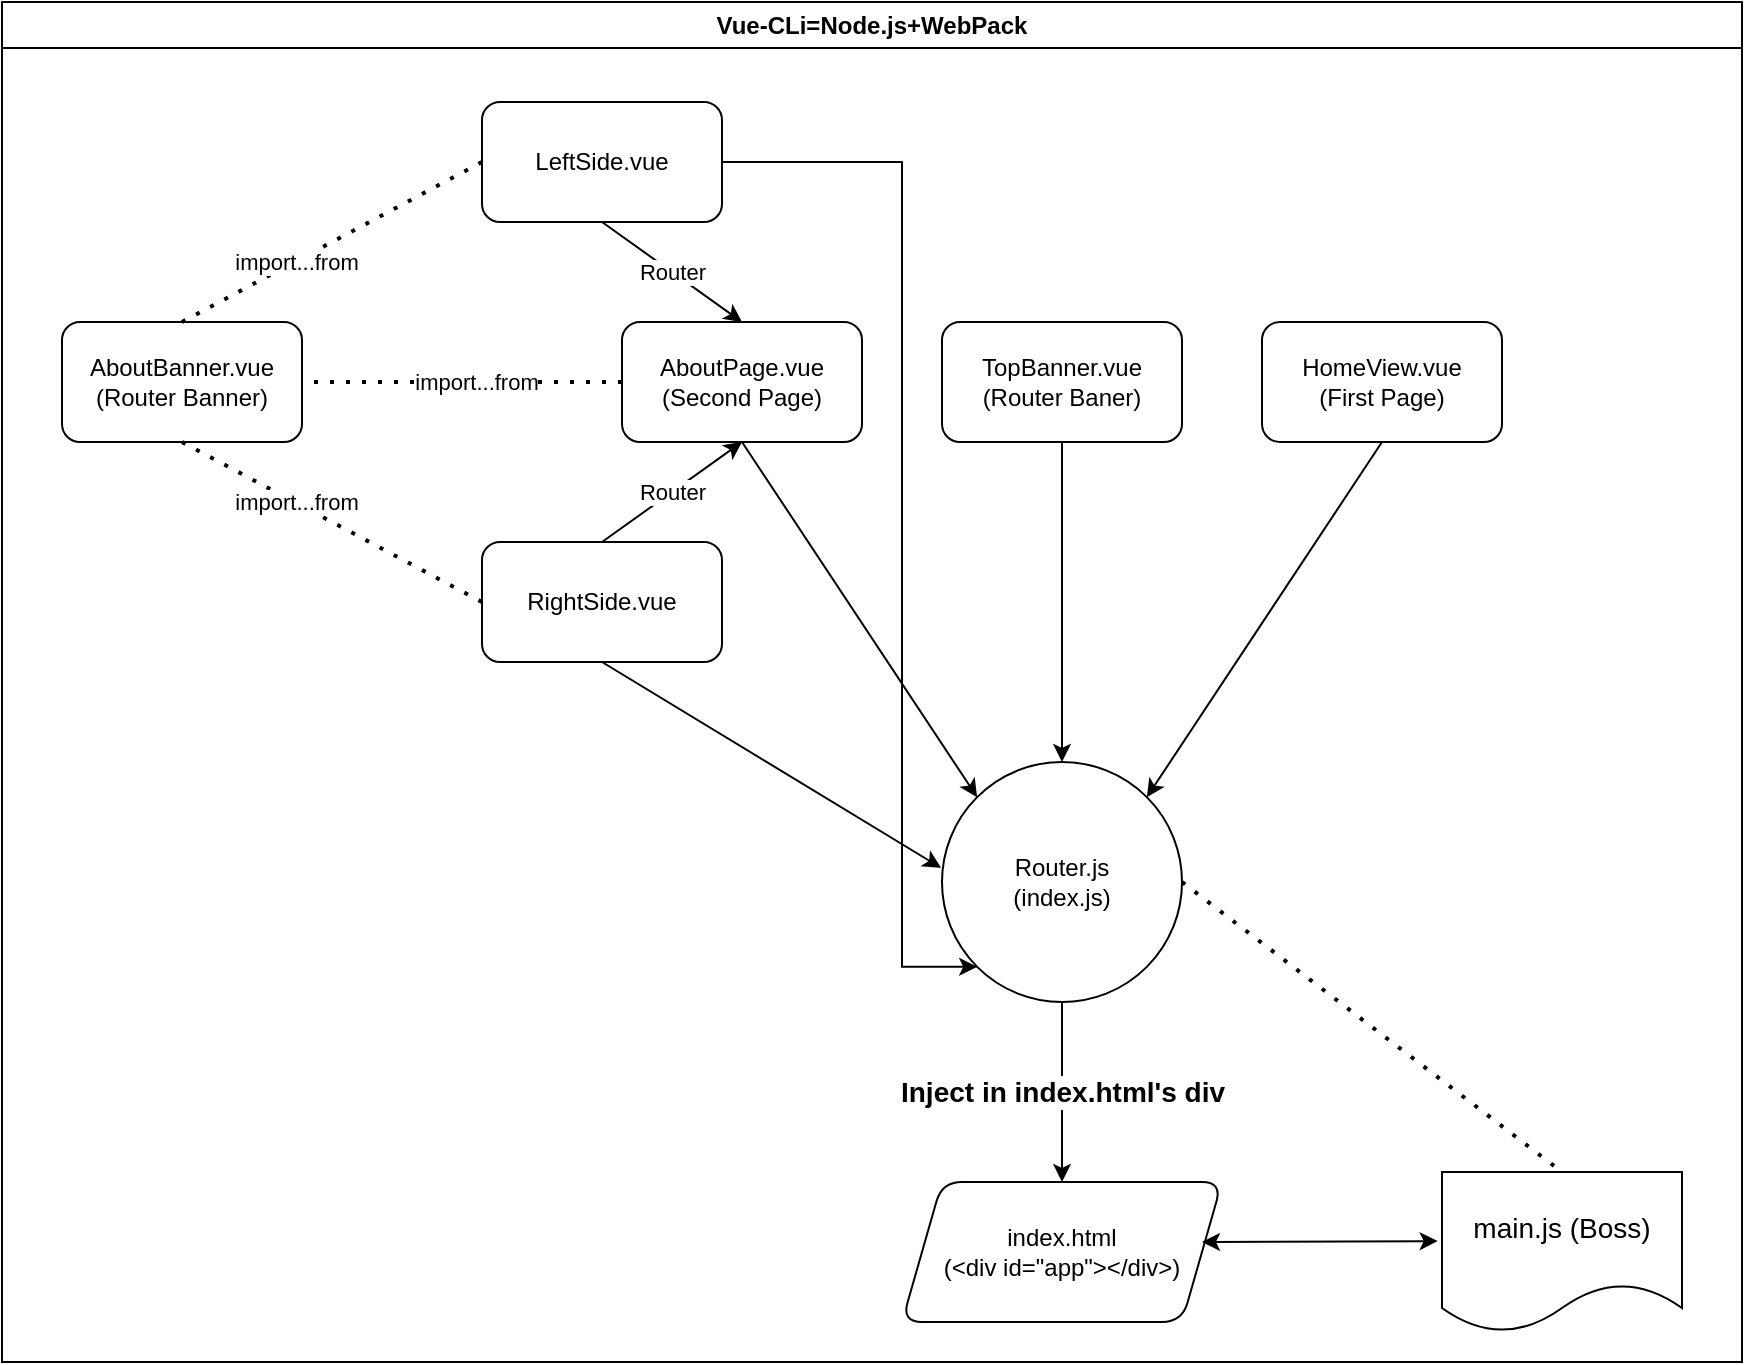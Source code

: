 <mxfile version="24.2.5" type="device">
  <diagram id="gupzscTKQYmE7RzXdGh2" name="第 1 页">
    <mxGraphModel dx="2555" dy="1858" grid="1" gridSize="10" guides="1" tooltips="1" connect="1" arrows="1" fold="1" page="1" pageScale="1" pageWidth="3300" pageHeight="4681" math="0" shadow="0">
      <root>
        <mxCell id="0" />
        <mxCell id="1" parent="0" />
        <mxCell id="3" value="AboutPage.vue&lt;div&gt;(Second Page)&lt;/div&gt;" style="rounded=1;whiteSpace=wrap;html=1;" parent="1" vertex="1">
          <mxGeometry x="790" y="450" width="120" height="60" as="geometry" />
        </mxCell>
        <mxCell id="5" value="TopBanner.vue&lt;div&gt;(Router Baner)&lt;br&gt;&lt;/div&gt;" style="rounded=1;whiteSpace=wrap;html=1;" parent="1" vertex="1">
          <mxGeometry x="950" y="450" width="120" height="60" as="geometry" />
        </mxCell>
        <mxCell id="12" value="Router.js&lt;br&gt;(index.js)" style="ellipse;whiteSpace=wrap;html=1;aspect=fixed;rounded=1;" parent="1" vertex="1">
          <mxGeometry x="950" y="670" width="120" height="120" as="geometry" />
        </mxCell>
        <mxCell id="13" value="index.html&lt;br&gt;(&amp;lt;div id=&quot;app&quot;&amp;gt;&amp;lt;/div&amp;gt;)" style="shape=parallelogram;perimeter=parallelogramPerimeter;whiteSpace=wrap;html=1;fixedSize=1;rounded=1;" parent="1" vertex="1">
          <mxGeometry x="930" y="880" width="160" height="70" as="geometry" />
        </mxCell>
        <mxCell id="14" value="" style="endArrow=classic;html=1;entryX=1;entryY=0;entryDx=0;entryDy=0;exitX=0.5;exitY=1;exitDx=0;exitDy=0;" parent="1" source="4" target="12" edge="1">
          <mxGeometry width="50" height="50" relative="1" as="geometry">
            <mxPoint x="1110" y="610" as="sourcePoint" />
            <mxPoint x="1160" y="560" as="targetPoint" />
          </mxGeometry>
        </mxCell>
        <mxCell id="15" value="" style="endArrow=classic;html=1;entryX=0.5;entryY=0;entryDx=0;entryDy=0;exitX=0.5;exitY=1;exitDx=0;exitDy=0;" parent="1" source="5" target="12" edge="1">
          <mxGeometry width="50" height="50" relative="1" as="geometry">
            <mxPoint x="970" y="630" as="sourcePoint" />
            <mxPoint x="1020" y="580" as="targetPoint" />
          </mxGeometry>
        </mxCell>
        <mxCell id="16" value="" style="endArrow=classic;html=1;exitX=0.5;exitY=1;exitDx=0;exitDy=0;entryX=0;entryY=0;entryDx=0;entryDy=0;" parent="1" source="3" target="12" edge="1">
          <mxGeometry width="50" height="50" relative="1" as="geometry">
            <mxPoint x="1110" y="680" as="sourcePoint" />
            <mxPoint x="1150" y="750" as="targetPoint" />
          </mxGeometry>
        </mxCell>
        <mxCell id="19" value="" style="endArrow=none;dashed=1;html=1;dashPattern=1 3;strokeWidth=2;exitX=1;exitY=0.5;exitDx=0;exitDy=0;entryX=0.5;entryY=0;entryDx=0;entryDy=0;" parent="1" source="12" edge="1" target="24">
          <mxGeometry width="50" height="50" relative="1" as="geometry">
            <mxPoint x="1060" y="750" as="sourcePoint" />
            <mxPoint x="1230" y="730" as="targetPoint" />
          </mxGeometry>
        </mxCell>
        <mxCell id="22" value="" style="endArrow=classic;html=1;exitX=0.5;exitY=1;exitDx=0;exitDy=0;entryX=0.5;entryY=0;entryDx=0;entryDy=0;" parent="1" source="12" target="13" edge="1">
          <mxGeometry relative="1" as="geometry">
            <mxPoint x="970" y="840" as="sourcePoint" />
            <mxPoint x="1070" y="840" as="targetPoint" />
          </mxGeometry>
        </mxCell>
        <mxCell id="23" value="&lt;font style=&quot;font-size: 14px;&quot;&gt;&lt;b&gt;Inject in index.html&#39;s div&lt;/b&gt;&lt;/font&gt;" style="edgeLabel;resizable=0;html=1;align=center;verticalAlign=middle;rounded=1;" parent="22" connectable="0" vertex="1">
          <mxGeometry relative="1" as="geometry" />
        </mxCell>
        <mxCell id="24" value="main.js (Boss)" style="shape=document;whiteSpace=wrap;html=1;boundedLbl=1;fontSize=14;rounded=1;" parent="1" vertex="1">
          <mxGeometry x="1200" y="875" width="120" height="80" as="geometry" />
        </mxCell>
        <mxCell id="hOZ_hyxgkWCZJ2gLWnIk-24" value="" style="endArrow=classic;startArrow=classic;html=1;rounded=0;entryX=-0.018;entryY=0.432;entryDx=0;entryDy=0;entryPerimeter=0;" edge="1" parent="1" target="24">
          <mxGeometry width="50" height="50" relative="1" as="geometry">
            <mxPoint x="1080" y="910" as="sourcePoint" />
            <mxPoint x="1130" y="860" as="targetPoint" />
          </mxGeometry>
        </mxCell>
        <mxCell id="hOZ_hyxgkWCZJ2gLWnIk-25" value="Vue-CLi=Node.js+WebPack" style="swimlane;whiteSpace=wrap;html=1;" vertex="1" parent="1">
          <mxGeometry x="480" y="290" width="870" height="680" as="geometry" />
        </mxCell>
        <mxCell id="4" value="HomeView.vue&lt;br&gt;(First Page)" style="rounded=1;whiteSpace=wrap;html=1;movable=1;resizable=1;rotatable=1;deletable=1;editable=1;connectable=1;" parent="1" vertex="1">
          <mxGeometry x="1110" y="450" width="120" height="60" as="geometry" />
        </mxCell>
        <mxCell id="hOZ_hyxgkWCZJ2gLWnIk-27" value="AboutBanner.vue&lt;div&gt;(Router Banner)&lt;/div&gt;" style="rounded=1;whiteSpace=wrap;html=1;" vertex="1" parent="1">
          <mxGeometry x="510" y="450" width="120" height="60" as="geometry" />
        </mxCell>
        <mxCell id="hOZ_hyxgkWCZJ2gLWnIk-28" value="" style="endArrow=none;dashed=1;html=1;dashPattern=1 3;strokeWidth=2;rounded=0;entryX=1;entryY=0.5;entryDx=0;entryDy=0;exitX=0;exitY=0.5;exitDx=0;exitDy=0;" edge="1" parent="1" source="3" target="hOZ_hyxgkWCZJ2gLWnIk-27">
          <mxGeometry width="50" height="50" relative="1" as="geometry">
            <mxPoint x="700" y="440" as="sourcePoint" />
            <mxPoint x="750" y="390" as="targetPoint" />
          </mxGeometry>
        </mxCell>
        <mxCell id="hOZ_hyxgkWCZJ2gLWnIk-49" style="edgeStyle=orthogonalEdgeStyle;rounded=0;orthogonalLoop=1;jettySize=auto;html=1;entryX=0;entryY=1;entryDx=0;entryDy=0;" edge="1" parent="1" source="hOZ_hyxgkWCZJ2gLWnIk-29" target="12">
          <mxGeometry relative="1" as="geometry">
            <Array as="points">
              <mxPoint x="930" y="370" />
              <mxPoint x="930" y="772" />
            </Array>
          </mxGeometry>
        </mxCell>
        <mxCell id="hOZ_hyxgkWCZJ2gLWnIk-29" value="LeftSide.vue" style="rounded=1;whiteSpace=wrap;html=1;" vertex="1" parent="1">
          <mxGeometry x="720" y="340" width="120" height="60" as="geometry" />
        </mxCell>
        <mxCell id="hOZ_hyxgkWCZJ2gLWnIk-30" value="RightSide.vue" style="rounded=1;whiteSpace=wrap;html=1;" vertex="1" parent="1">
          <mxGeometry x="720" y="560" width="120" height="60" as="geometry" />
        </mxCell>
        <mxCell id="hOZ_hyxgkWCZJ2gLWnIk-36" value="" style="endArrow=none;dashed=1;html=1;dashPattern=1 3;strokeWidth=2;rounded=0;entryX=0;entryY=0.5;entryDx=0;entryDy=0;exitX=0.5;exitY=0;exitDx=0;exitDy=0;" edge="1" parent="1" source="hOZ_hyxgkWCZJ2gLWnIk-27" target="hOZ_hyxgkWCZJ2gLWnIk-29">
          <mxGeometry width="50" height="50" relative="1" as="geometry">
            <mxPoint x="790" y="500" as="sourcePoint" />
            <mxPoint x="840" y="450" as="targetPoint" />
          </mxGeometry>
        </mxCell>
        <mxCell id="hOZ_hyxgkWCZJ2gLWnIk-37" value="" style="endArrow=none;dashed=1;html=1;dashPattern=1 3;strokeWidth=2;rounded=0;exitX=0.5;exitY=1;exitDx=0;exitDy=0;" edge="1" parent="1" source="hOZ_hyxgkWCZJ2gLWnIk-27">
          <mxGeometry width="50" height="50" relative="1" as="geometry">
            <mxPoint x="790" y="500" as="sourcePoint" />
            <mxPoint x="720" y="590" as="targetPoint" />
          </mxGeometry>
        </mxCell>
        <mxCell id="hOZ_hyxgkWCZJ2gLWnIk-38" value="" style="endArrow=classic;html=1;rounded=0;exitX=0.5;exitY=1;exitDx=0;exitDy=0;entryX=0.5;entryY=0;entryDx=0;entryDy=0;" edge="1" parent="1" source="hOZ_hyxgkWCZJ2gLWnIk-29" target="3">
          <mxGeometry relative="1" as="geometry">
            <mxPoint x="760" y="480" as="sourcePoint" />
            <mxPoint x="880" y="450" as="targetPoint" />
          </mxGeometry>
        </mxCell>
        <mxCell id="hOZ_hyxgkWCZJ2gLWnIk-39" value="Router" style="edgeLabel;resizable=0;html=1;;align=center;verticalAlign=middle;" connectable="0" vertex="1" parent="hOZ_hyxgkWCZJ2gLWnIk-38">
          <mxGeometry relative="1" as="geometry" />
        </mxCell>
        <mxCell id="hOZ_hyxgkWCZJ2gLWnIk-40" value="" style="endArrow=classic;html=1;rounded=0;exitX=0.5;exitY=0;exitDx=0;exitDy=0;entryX=0.5;entryY=1;entryDx=0;entryDy=0;" edge="1" parent="1" source="hOZ_hyxgkWCZJ2gLWnIk-30" target="3">
          <mxGeometry relative="1" as="geometry">
            <mxPoint x="730" y="510" as="sourcePoint" />
            <mxPoint x="830" y="560" as="targetPoint" />
          </mxGeometry>
        </mxCell>
        <mxCell id="hOZ_hyxgkWCZJ2gLWnIk-41" value="Router" style="edgeLabel;resizable=0;html=1;;align=center;verticalAlign=middle;" connectable="0" vertex="1" parent="hOZ_hyxgkWCZJ2gLWnIk-40">
          <mxGeometry relative="1" as="geometry" />
        </mxCell>
        <mxCell id="hOZ_hyxgkWCZJ2gLWnIk-42" value="import...from" style="edgeLabel;resizable=0;html=1;;align=center;verticalAlign=middle;" connectable="0" vertex="1" parent="1">
          <mxGeometry x="629.998" y="539.999" as="geometry">
            <mxPoint x="-3" as="offset" />
          </mxGeometry>
        </mxCell>
        <mxCell id="hOZ_hyxgkWCZJ2gLWnIk-43" value="import...from" style="edgeLabel;resizable=0;html=1;;align=center;verticalAlign=middle;" connectable="0" vertex="1" parent="1">
          <mxGeometry x="629.998" y="419.999" as="geometry">
            <mxPoint x="-3" as="offset" />
          </mxGeometry>
        </mxCell>
        <mxCell id="hOZ_hyxgkWCZJ2gLWnIk-44" value="import...from" style="edgeLabel;resizable=0;html=1;;align=center;verticalAlign=middle;" connectable="0" vertex="1" parent="1">
          <mxGeometry x="719.998" y="479.999" as="geometry">
            <mxPoint x="-3" as="offset" />
          </mxGeometry>
        </mxCell>
        <mxCell id="hOZ_hyxgkWCZJ2gLWnIk-45" value="" style="endArrow=classic;html=1;rounded=0;exitX=0.5;exitY=1;exitDx=0;exitDy=0;entryX=-0.004;entryY=0.441;entryDx=0;entryDy=0;entryPerimeter=0;" edge="1" parent="1" source="hOZ_hyxgkWCZJ2gLWnIk-30" target="12">
          <mxGeometry width="50" height="50" relative="1" as="geometry">
            <mxPoint x="960" y="660" as="sourcePoint" />
            <mxPoint x="1010" y="610" as="targetPoint" />
          </mxGeometry>
        </mxCell>
      </root>
    </mxGraphModel>
  </diagram>
</mxfile>
